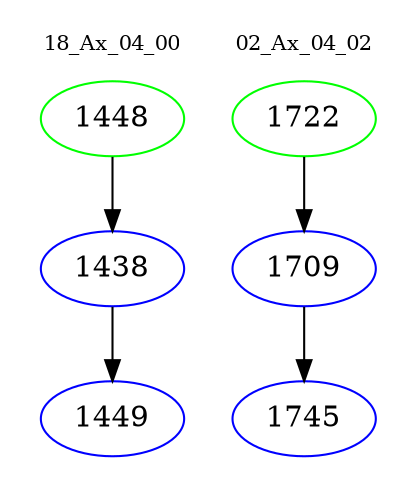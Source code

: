 digraph{
subgraph cluster_0 {
color = white
label = "18_Ax_04_00";
fontsize=10;
T0_1448 [label="1448", color="green"]
T0_1448 -> T0_1438 [color="black"]
T0_1438 [label="1438", color="blue"]
T0_1438 -> T0_1449 [color="black"]
T0_1449 [label="1449", color="blue"]
}
subgraph cluster_1 {
color = white
label = "02_Ax_04_02";
fontsize=10;
T1_1722 [label="1722", color="green"]
T1_1722 -> T1_1709 [color="black"]
T1_1709 [label="1709", color="blue"]
T1_1709 -> T1_1745 [color="black"]
T1_1745 [label="1745", color="blue"]
}
}

